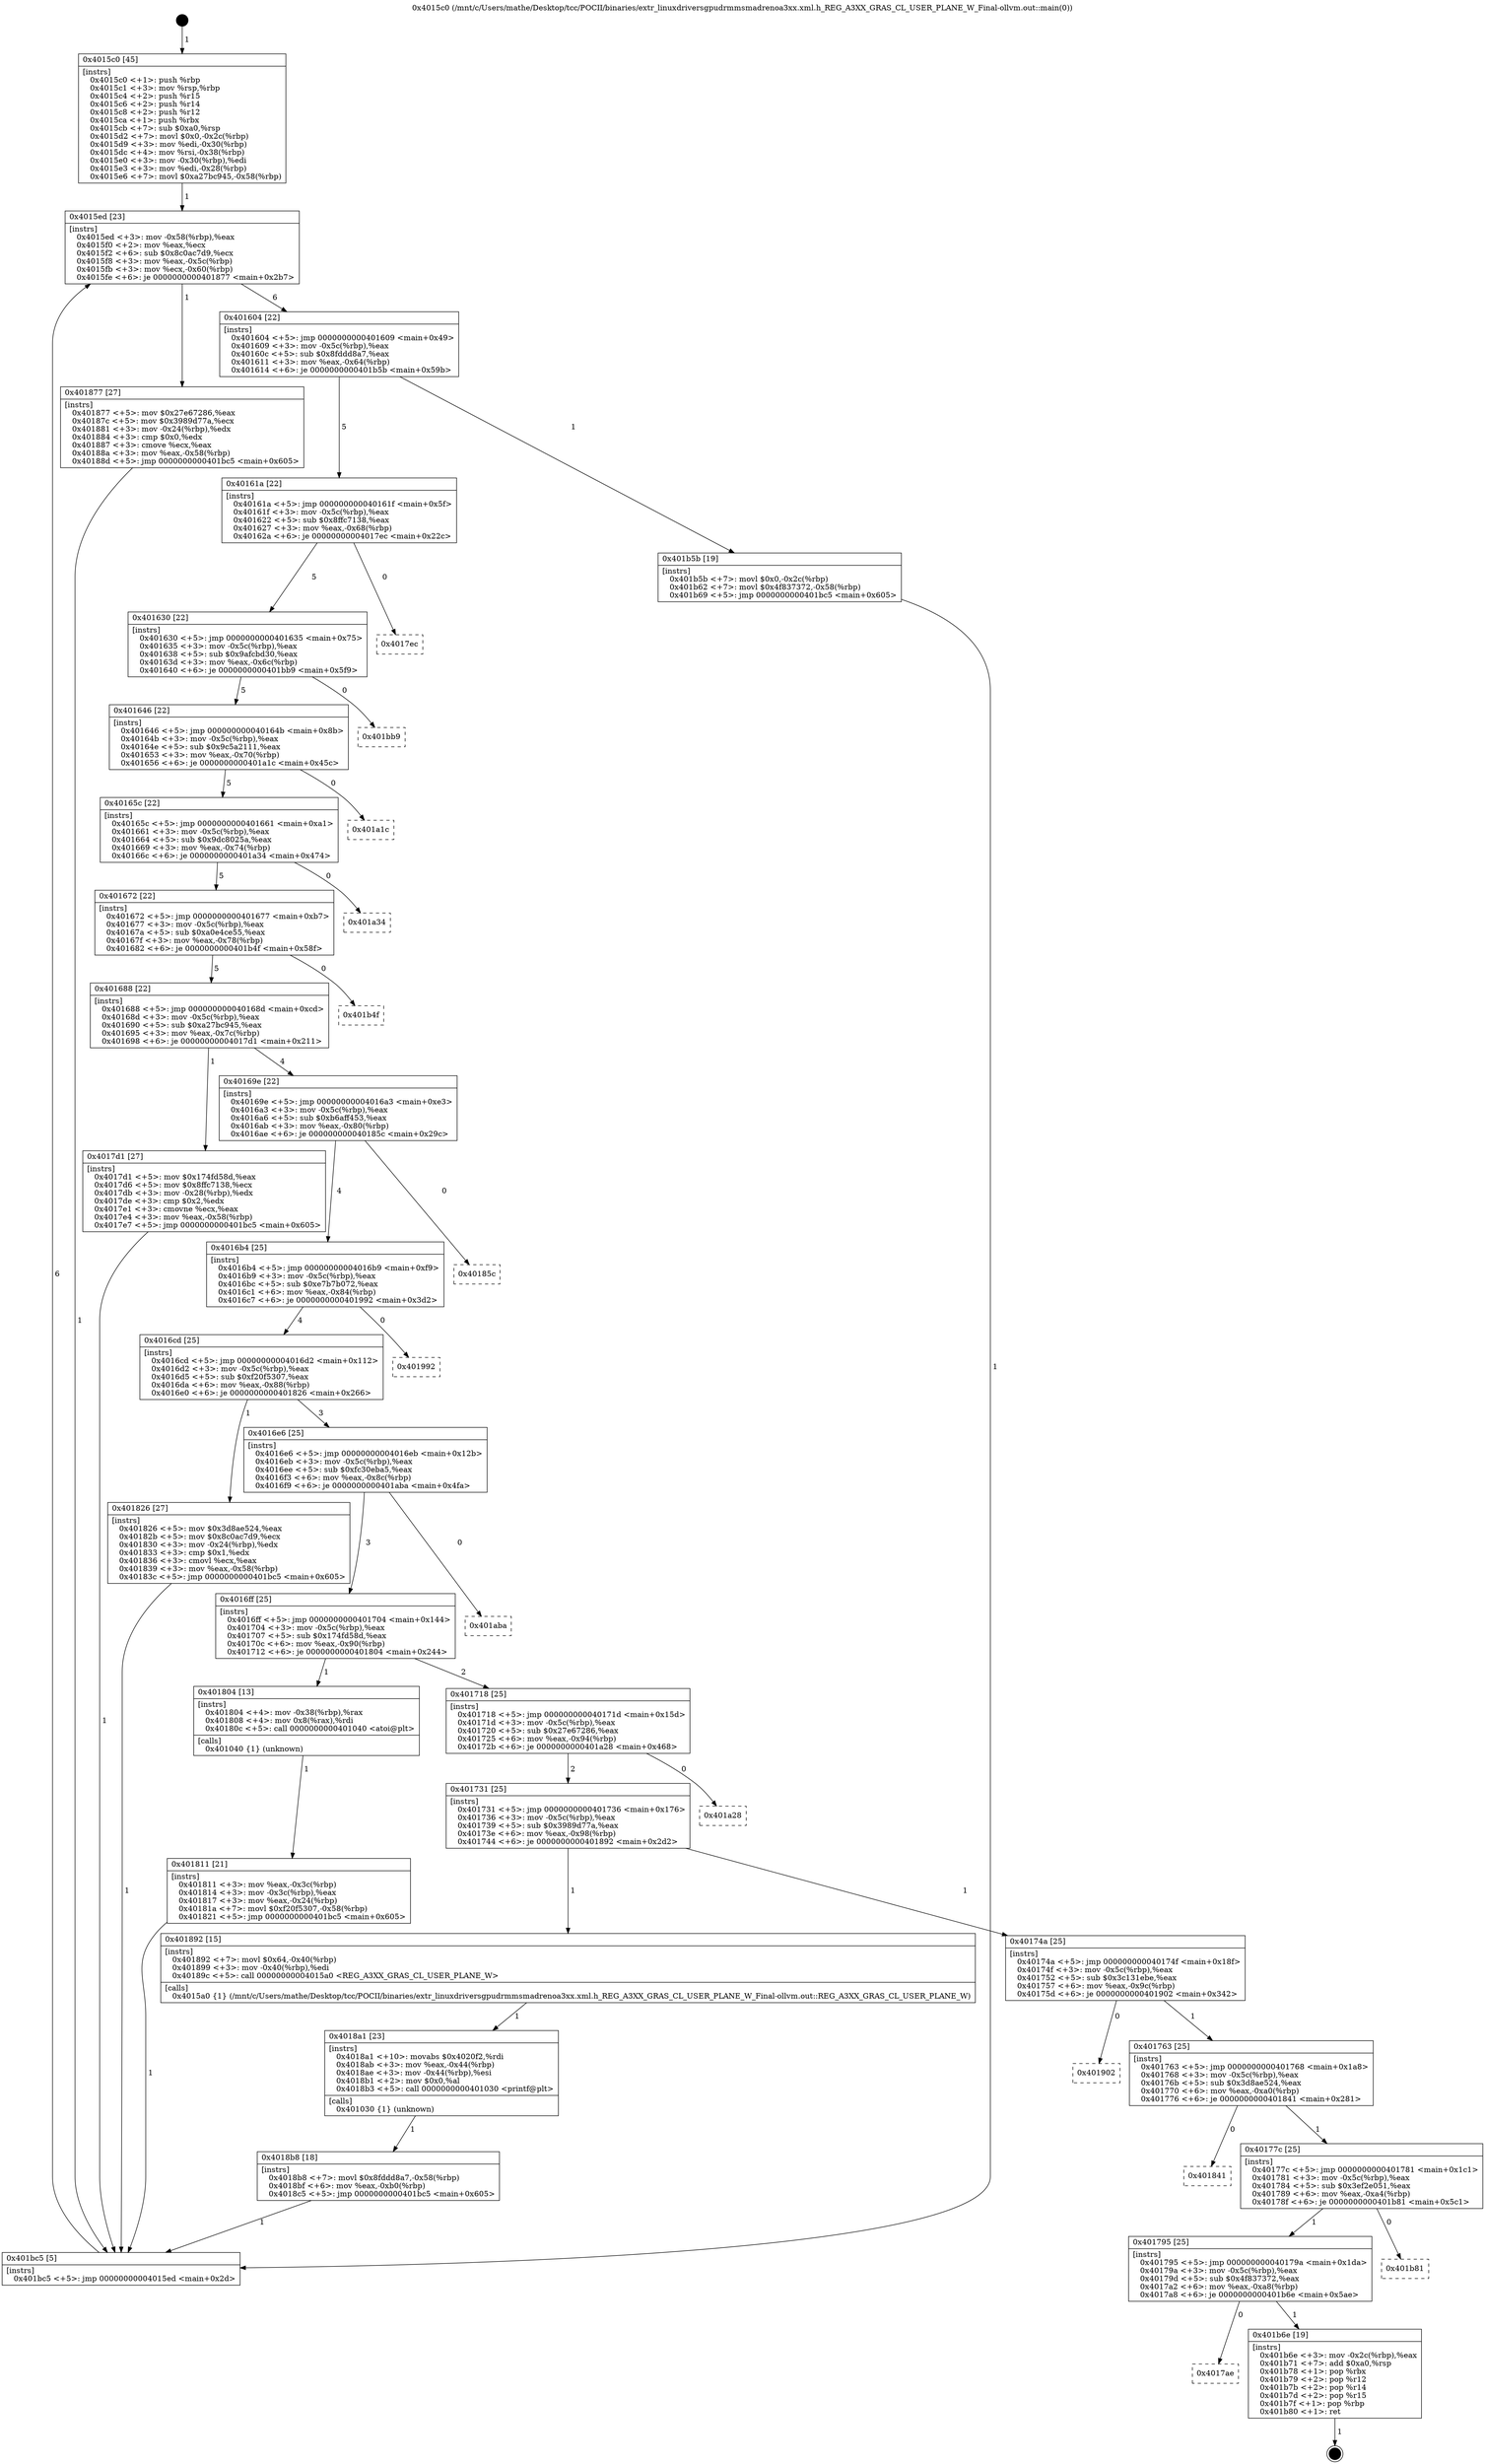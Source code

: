 digraph "0x4015c0" {
  label = "0x4015c0 (/mnt/c/Users/mathe/Desktop/tcc/POCII/binaries/extr_linuxdriversgpudrmmsmadrenoa3xx.xml.h_REG_A3XX_GRAS_CL_USER_PLANE_W_Final-ollvm.out::main(0))"
  labelloc = "t"
  node[shape=record]

  Entry [label="",width=0.3,height=0.3,shape=circle,fillcolor=black,style=filled]
  "0x4015ed" [label="{
     0x4015ed [23]\l
     | [instrs]\l
     &nbsp;&nbsp;0x4015ed \<+3\>: mov -0x58(%rbp),%eax\l
     &nbsp;&nbsp;0x4015f0 \<+2\>: mov %eax,%ecx\l
     &nbsp;&nbsp;0x4015f2 \<+6\>: sub $0x8c0ac7d9,%ecx\l
     &nbsp;&nbsp;0x4015f8 \<+3\>: mov %eax,-0x5c(%rbp)\l
     &nbsp;&nbsp;0x4015fb \<+3\>: mov %ecx,-0x60(%rbp)\l
     &nbsp;&nbsp;0x4015fe \<+6\>: je 0000000000401877 \<main+0x2b7\>\l
  }"]
  "0x401877" [label="{
     0x401877 [27]\l
     | [instrs]\l
     &nbsp;&nbsp;0x401877 \<+5\>: mov $0x27e67286,%eax\l
     &nbsp;&nbsp;0x40187c \<+5\>: mov $0x3989d77a,%ecx\l
     &nbsp;&nbsp;0x401881 \<+3\>: mov -0x24(%rbp),%edx\l
     &nbsp;&nbsp;0x401884 \<+3\>: cmp $0x0,%edx\l
     &nbsp;&nbsp;0x401887 \<+3\>: cmove %ecx,%eax\l
     &nbsp;&nbsp;0x40188a \<+3\>: mov %eax,-0x58(%rbp)\l
     &nbsp;&nbsp;0x40188d \<+5\>: jmp 0000000000401bc5 \<main+0x605\>\l
  }"]
  "0x401604" [label="{
     0x401604 [22]\l
     | [instrs]\l
     &nbsp;&nbsp;0x401604 \<+5\>: jmp 0000000000401609 \<main+0x49\>\l
     &nbsp;&nbsp;0x401609 \<+3\>: mov -0x5c(%rbp),%eax\l
     &nbsp;&nbsp;0x40160c \<+5\>: sub $0x8fddd8a7,%eax\l
     &nbsp;&nbsp;0x401611 \<+3\>: mov %eax,-0x64(%rbp)\l
     &nbsp;&nbsp;0x401614 \<+6\>: je 0000000000401b5b \<main+0x59b\>\l
  }"]
  Exit [label="",width=0.3,height=0.3,shape=circle,fillcolor=black,style=filled,peripheries=2]
  "0x401b5b" [label="{
     0x401b5b [19]\l
     | [instrs]\l
     &nbsp;&nbsp;0x401b5b \<+7\>: movl $0x0,-0x2c(%rbp)\l
     &nbsp;&nbsp;0x401b62 \<+7\>: movl $0x4f837372,-0x58(%rbp)\l
     &nbsp;&nbsp;0x401b69 \<+5\>: jmp 0000000000401bc5 \<main+0x605\>\l
  }"]
  "0x40161a" [label="{
     0x40161a [22]\l
     | [instrs]\l
     &nbsp;&nbsp;0x40161a \<+5\>: jmp 000000000040161f \<main+0x5f\>\l
     &nbsp;&nbsp;0x40161f \<+3\>: mov -0x5c(%rbp),%eax\l
     &nbsp;&nbsp;0x401622 \<+5\>: sub $0x8ffc7138,%eax\l
     &nbsp;&nbsp;0x401627 \<+3\>: mov %eax,-0x68(%rbp)\l
     &nbsp;&nbsp;0x40162a \<+6\>: je 00000000004017ec \<main+0x22c\>\l
  }"]
  "0x4017ae" [label="{
     0x4017ae\l
  }", style=dashed]
  "0x4017ec" [label="{
     0x4017ec\l
  }", style=dashed]
  "0x401630" [label="{
     0x401630 [22]\l
     | [instrs]\l
     &nbsp;&nbsp;0x401630 \<+5\>: jmp 0000000000401635 \<main+0x75\>\l
     &nbsp;&nbsp;0x401635 \<+3\>: mov -0x5c(%rbp),%eax\l
     &nbsp;&nbsp;0x401638 \<+5\>: sub $0x9afcbd30,%eax\l
     &nbsp;&nbsp;0x40163d \<+3\>: mov %eax,-0x6c(%rbp)\l
     &nbsp;&nbsp;0x401640 \<+6\>: je 0000000000401bb9 \<main+0x5f9\>\l
  }"]
  "0x401b6e" [label="{
     0x401b6e [19]\l
     | [instrs]\l
     &nbsp;&nbsp;0x401b6e \<+3\>: mov -0x2c(%rbp),%eax\l
     &nbsp;&nbsp;0x401b71 \<+7\>: add $0xa0,%rsp\l
     &nbsp;&nbsp;0x401b78 \<+1\>: pop %rbx\l
     &nbsp;&nbsp;0x401b79 \<+2\>: pop %r12\l
     &nbsp;&nbsp;0x401b7b \<+2\>: pop %r14\l
     &nbsp;&nbsp;0x401b7d \<+2\>: pop %r15\l
     &nbsp;&nbsp;0x401b7f \<+1\>: pop %rbp\l
     &nbsp;&nbsp;0x401b80 \<+1\>: ret\l
  }"]
  "0x401bb9" [label="{
     0x401bb9\l
  }", style=dashed]
  "0x401646" [label="{
     0x401646 [22]\l
     | [instrs]\l
     &nbsp;&nbsp;0x401646 \<+5\>: jmp 000000000040164b \<main+0x8b\>\l
     &nbsp;&nbsp;0x40164b \<+3\>: mov -0x5c(%rbp),%eax\l
     &nbsp;&nbsp;0x40164e \<+5\>: sub $0x9c5a2111,%eax\l
     &nbsp;&nbsp;0x401653 \<+3\>: mov %eax,-0x70(%rbp)\l
     &nbsp;&nbsp;0x401656 \<+6\>: je 0000000000401a1c \<main+0x45c\>\l
  }"]
  "0x401795" [label="{
     0x401795 [25]\l
     | [instrs]\l
     &nbsp;&nbsp;0x401795 \<+5\>: jmp 000000000040179a \<main+0x1da\>\l
     &nbsp;&nbsp;0x40179a \<+3\>: mov -0x5c(%rbp),%eax\l
     &nbsp;&nbsp;0x40179d \<+5\>: sub $0x4f837372,%eax\l
     &nbsp;&nbsp;0x4017a2 \<+6\>: mov %eax,-0xa8(%rbp)\l
     &nbsp;&nbsp;0x4017a8 \<+6\>: je 0000000000401b6e \<main+0x5ae\>\l
  }"]
  "0x401a1c" [label="{
     0x401a1c\l
  }", style=dashed]
  "0x40165c" [label="{
     0x40165c [22]\l
     | [instrs]\l
     &nbsp;&nbsp;0x40165c \<+5\>: jmp 0000000000401661 \<main+0xa1\>\l
     &nbsp;&nbsp;0x401661 \<+3\>: mov -0x5c(%rbp),%eax\l
     &nbsp;&nbsp;0x401664 \<+5\>: sub $0x9dc8025a,%eax\l
     &nbsp;&nbsp;0x401669 \<+3\>: mov %eax,-0x74(%rbp)\l
     &nbsp;&nbsp;0x40166c \<+6\>: je 0000000000401a34 \<main+0x474\>\l
  }"]
  "0x401b81" [label="{
     0x401b81\l
  }", style=dashed]
  "0x401a34" [label="{
     0x401a34\l
  }", style=dashed]
  "0x401672" [label="{
     0x401672 [22]\l
     | [instrs]\l
     &nbsp;&nbsp;0x401672 \<+5\>: jmp 0000000000401677 \<main+0xb7\>\l
     &nbsp;&nbsp;0x401677 \<+3\>: mov -0x5c(%rbp),%eax\l
     &nbsp;&nbsp;0x40167a \<+5\>: sub $0xa0e4ce55,%eax\l
     &nbsp;&nbsp;0x40167f \<+3\>: mov %eax,-0x78(%rbp)\l
     &nbsp;&nbsp;0x401682 \<+6\>: je 0000000000401b4f \<main+0x58f\>\l
  }"]
  "0x40177c" [label="{
     0x40177c [25]\l
     | [instrs]\l
     &nbsp;&nbsp;0x40177c \<+5\>: jmp 0000000000401781 \<main+0x1c1\>\l
     &nbsp;&nbsp;0x401781 \<+3\>: mov -0x5c(%rbp),%eax\l
     &nbsp;&nbsp;0x401784 \<+5\>: sub $0x3ef2e051,%eax\l
     &nbsp;&nbsp;0x401789 \<+6\>: mov %eax,-0xa4(%rbp)\l
     &nbsp;&nbsp;0x40178f \<+6\>: je 0000000000401b81 \<main+0x5c1\>\l
  }"]
  "0x401b4f" [label="{
     0x401b4f\l
  }", style=dashed]
  "0x401688" [label="{
     0x401688 [22]\l
     | [instrs]\l
     &nbsp;&nbsp;0x401688 \<+5\>: jmp 000000000040168d \<main+0xcd\>\l
     &nbsp;&nbsp;0x40168d \<+3\>: mov -0x5c(%rbp),%eax\l
     &nbsp;&nbsp;0x401690 \<+5\>: sub $0xa27bc945,%eax\l
     &nbsp;&nbsp;0x401695 \<+3\>: mov %eax,-0x7c(%rbp)\l
     &nbsp;&nbsp;0x401698 \<+6\>: je 00000000004017d1 \<main+0x211\>\l
  }"]
  "0x401841" [label="{
     0x401841\l
  }", style=dashed]
  "0x4017d1" [label="{
     0x4017d1 [27]\l
     | [instrs]\l
     &nbsp;&nbsp;0x4017d1 \<+5\>: mov $0x174fd58d,%eax\l
     &nbsp;&nbsp;0x4017d6 \<+5\>: mov $0x8ffc7138,%ecx\l
     &nbsp;&nbsp;0x4017db \<+3\>: mov -0x28(%rbp),%edx\l
     &nbsp;&nbsp;0x4017de \<+3\>: cmp $0x2,%edx\l
     &nbsp;&nbsp;0x4017e1 \<+3\>: cmovne %ecx,%eax\l
     &nbsp;&nbsp;0x4017e4 \<+3\>: mov %eax,-0x58(%rbp)\l
     &nbsp;&nbsp;0x4017e7 \<+5\>: jmp 0000000000401bc5 \<main+0x605\>\l
  }"]
  "0x40169e" [label="{
     0x40169e [22]\l
     | [instrs]\l
     &nbsp;&nbsp;0x40169e \<+5\>: jmp 00000000004016a3 \<main+0xe3\>\l
     &nbsp;&nbsp;0x4016a3 \<+3\>: mov -0x5c(%rbp),%eax\l
     &nbsp;&nbsp;0x4016a6 \<+5\>: sub $0xb6aff453,%eax\l
     &nbsp;&nbsp;0x4016ab \<+3\>: mov %eax,-0x80(%rbp)\l
     &nbsp;&nbsp;0x4016ae \<+6\>: je 000000000040185c \<main+0x29c\>\l
  }"]
  "0x401bc5" [label="{
     0x401bc5 [5]\l
     | [instrs]\l
     &nbsp;&nbsp;0x401bc5 \<+5\>: jmp 00000000004015ed \<main+0x2d\>\l
  }"]
  "0x4015c0" [label="{
     0x4015c0 [45]\l
     | [instrs]\l
     &nbsp;&nbsp;0x4015c0 \<+1\>: push %rbp\l
     &nbsp;&nbsp;0x4015c1 \<+3\>: mov %rsp,%rbp\l
     &nbsp;&nbsp;0x4015c4 \<+2\>: push %r15\l
     &nbsp;&nbsp;0x4015c6 \<+2\>: push %r14\l
     &nbsp;&nbsp;0x4015c8 \<+2\>: push %r12\l
     &nbsp;&nbsp;0x4015ca \<+1\>: push %rbx\l
     &nbsp;&nbsp;0x4015cb \<+7\>: sub $0xa0,%rsp\l
     &nbsp;&nbsp;0x4015d2 \<+7\>: movl $0x0,-0x2c(%rbp)\l
     &nbsp;&nbsp;0x4015d9 \<+3\>: mov %edi,-0x30(%rbp)\l
     &nbsp;&nbsp;0x4015dc \<+4\>: mov %rsi,-0x38(%rbp)\l
     &nbsp;&nbsp;0x4015e0 \<+3\>: mov -0x30(%rbp),%edi\l
     &nbsp;&nbsp;0x4015e3 \<+3\>: mov %edi,-0x28(%rbp)\l
     &nbsp;&nbsp;0x4015e6 \<+7\>: movl $0xa27bc945,-0x58(%rbp)\l
  }"]
  "0x401763" [label="{
     0x401763 [25]\l
     | [instrs]\l
     &nbsp;&nbsp;0x401763 \<+5\>: jmp 0000000000401768 \<main+0x1a8\>\l
     &nbsp;&nbsp;0x401768 \<+3\>: mov -0x5c(%rbp),%eax\l
     &nbsp;&nbsp;0x40176b \<+5\>: sub $0x3d8ae524,%eax\l
     &nbsp;&nbsp;0x401770 \<+6\>: mov %eax,-0xa0(%rbp)\l
     &nbsp;&nbsp;0x401776 \<+6\>: je 0000000000401841 \<main+0x281\>\l
  }"]
  "0x40185c" [label="{
     0x40185c\l
  }", style=dashed]
  "0x4016b4" [label="{
     0x4016b4 [25]\l
     | [instrs]\l
     &nbsp;&nbsp;0x4016b4 \<+5\>: jmp 00000000004016b9 \<main+0xf9\>\l
     &nbsp;&nbsp;0x4016b9 \<+3\>: mov -0x5c(%rbp),%eax\l
     &nbsp;&nbsp;0x4016bc \<+5\>: sub $0xe7b7b072,%eax\l
     &nbsp;&nbsp;0x4016c1 \<+6\>: mov %eax,-0x84(%rbp)\l
     &nbsp;&nbsp;0x4016c7 \<+6\>: je 0000000000401992 \<main+0x3d2\>\l
  }"]
  "0x401902" [label="{
     0x401902\l
  }", style=dashed]
  "0x401992" [label="{
     0x401992\l
  }", style=dashed]
  "0x4016cd" [label="{
     0x4016cd [25]\l
     | [instrs]\l
     &nbsp;&nbsp;0x4016cd \<+5\>: jmp 00000000004016d2 \<main+0x112\>\l
     &nbsp;&nbsp;0x4016d2 \<+3\>: mov -0x5c(%rbp),%eax\l
     &nbsp;&nbsp;0x4016d5 \<+5\>: sub $0xf20f5307,%eax\l
     &nbsp;&nbsp;0x4016da \<+6\>: mov %eax,-0x88(%rbp)\l
     &nbsp;&nbsp;0x4016e0 \<+6\>: je 0000000000401826 \<main+0x266\>\l
  }"]
  "0x4018b8" [label="{
     0x4018b8 [18]\l
     | [instrs]\l
     &nbsp;&nbsp;0x4018b8 \<+7\>: movl $0x8fddd8a7,-0x58(%rbp)\l
     &nbsp;&nbsp;0x4018bf \<+6\>: mov %eax,-0xb0(%rbp)\l
     &nbsp;&nbsp;0x4018c5 \<+5\>: jmp 0000000000401bc5 \<main+0x605\>\l
  }"]
  "0x401826" [label="{
     0x401826 [27]\l
     | [instrs]\l
     &nbsp;&nbsp;0x401826 \<+5\>: mov $0x3d8ae524,%eax\l
     &nbsp;&nbsp;0x40182b \<+5\>: mov $0x8c0ac7d9,%ecx\l
     &nbsp;&nbsp;0x401830 \<+3\>: mov -0x24(%rbp),%edx\l
     &nbsp;&nbsp;0x401833 \<+3\>: cmp $0x1,%edx\l
     &nbsp;&nbsp;0x401836 \<+3\>: cmovl %ecx,%eax\l
     &nbsp;&nbsp;0x401839 \<+3\>: mov %eax,-0x58(%rbp)\l
     &nbsp;&nbsp;0x40183c \<+5\>: jmp 0000000000401bc5 \<main+0x605\>\l
  }"]
  "0x4016e6" [label="{
     0x4016e6 [25]\l
     | [instrs]\l
     &nbsp;&nbsp;0x4016e6 \<+5\>: jmp 00000000004016eb \<main+0x12b\>\l
     &nbsp;&nbsp;0x4016eb \<+3\>: mov -0x5c(%rbp),%eax\l
     &nbsp;&nbsp;0x4016ee \<+5\>: sub $0xfc30eba5,%eax\l
     &nbsp;&nbsp;0x4016f3 \<+6\>: mov %eax,-0x8c(%rbp)\l
     &nbsp;&nbsp;0x4016f9 \<+6\>: je 0000000000401aba \<main+0x4fa\>\l
  }"]
  "0x4018a1" [label="{
     0x4018a1 [23]\l
     | [instrs]\l
     &nbsp;&nbsp;0x4018a1 \<+10\>: movabs $0x4020f2,%rdi\l
     &nbsp;&nbsp;0x4018ab \<+3\>: mov %eax,-0x44(%rbp)\l
     &nbsp;&nbsp;0x4018ae \<+3\>: mov -0x44(%rbp),%esi\l
     &nbsp;&nbsp;0x4018b1 \<+2\>: mov $0x0,%al\l
     &nbsp;&nbsp;0x4018b3 \<+5\>: call 0000000000401030 \<printf@plt\>\l
     | [calls]\l
     &nbsp;&nbsp;0x401030 \{1\} (unknown)\l
  }"]
  "0x401aba" [label="{
     0x401aba\l
  }", style=dashed]
  "0x4016ff" [label="{
     0x4016ff [25]\l
     | [instrs]\l
     &nbsp;&nbsp;0x4016ff \<+5\>: jmp 0000000000401704 \<main+0x144\>\l
     &nbsp;&nbsp;0x401704 \<+3\>: mov -0x5c(%rbp),%eax\l
     &nbsp;&nbsp;0x401707 \<+5\>: sub $0x174fd58d,%eax\l
     &nbsp;&nbsp;0x40170c \<+6\>: mov %eax,-0x90(%rbp)\l
     &nbsp;&nbsp;0x401712 \<+6\>: je 0000000000401804 \<main+0x244\>\l
  }"]
  "0x40174a" [label="{
     0x40174a [25]\l
     | [instrs]\l
     &nbsp;&nbsp;0x40174a \<+5\>: jmp 000000000040174f \<main+0x18f\>\l
     &nbsp;&nbsp;0x40174f \<+3\>: mov -0x5c(%rbp),%eax\l
     &nbsp;&nbsp;0x401752 \<+5\>: sub $0x3c131ebe,%eax\l
     &nbsp;&nbsp;0x401757 \<+6\>: mov %eax,-0x9c(%rbp)\l
     &nbsp;&nbsp;0x40175d \<+6\>: je 0000000000401902 \<main+0x342\>\l
  }"]
  "0x401804" [label="{
     0x401804 [13]\l
     | [instrs]\l
     &nbsp;&nbsp;0x401804 \<+4\>: mov -0x38(%rbp),%rax\l
     &nbsp;&nbsp;0x401808 \<+4\>: mov 0x8(%rax),%rdi\l
     &nbsp;&nbsp;0x40180c \<+5\>: call 0000000000401040 \<atoi@plt\>\l
     | [calls]\l
     &nbsp;&nbsp;0x401040 \{1\} (unknown)\l
  }"]
  "0x401718" [label="{
     0x401718 [25]\l
     | [instrs]\l
     &nbsp;&nbsp;0x401718 \<+5\>: jmp 000000000040171d \<main+0x15d\>\l
     &nbsp;&nbsp;0x40171d \<+3\>: mov -0x5c(%rbp),%eax\l
     &nbsp;&nbsp;0x401720 \<+5\>: sub $0x27e67286,%eax\l
     &nbsp;&nbsp;0x401725 \<+6\>: mov %eax,-0x94(%rbp)\l
     &nbsp;&nbsp;0x40172b \<+6\>: je 0000000000401a28 \<main+0x468\>\l
  }"]
  "0x401811" [label="{
     0x401811 [21]\l
     | [instrs]\l
     &nbsp;&nbsp;0x401811 \<+3\>: mov %eax,-0x3c(%rbp)\l
     &nbsp;&nbsp;0x401814 \<+3\>: mov -0x3c(%rbp),%eax\l
     &nbsp;&nbsp;0x401817 \<+3\>: mov %eax,-0x24(%rbp)\l
     &nbsp;&nbsp;0x40181a \<+7\>: movl $0xf20f5307,-0x58(%rbp)\l
     &nbsp;&nbsp;0x401821 \<+5\>: jmp 0000000000401bc5 \<main+0x605\>\l
  }"]
  "0x401892" [label="{
     0x401892 [15]\l
     | [instrs]\l
     &nbsp;&nbsp;0x401892 \<+7\>: movl $0x64,-0x40(%rbp)\l
     &nbsp;&nbsp;0x401899 \<+3\>: mov -0x40(%rbp),%edi\l
     &nbsp;&nbsp;0x40189c \<+5\>: call 00000000004015a0 \<REG_A3XX_GRAS_CL_USER_PLANE_W\>\l
     | [calls]\l
     &nbsp;&nbsp;0x4015a0 \{1\} (/mnt/c/Users/mathe/Desktop/tcc/POCII/binaries/extr_linuxdriversgpudrmmsmadrenoa3xx.xml.h_REG_A3XX_GRAS_CL_USER_PLANE_W_Final-ollvm.out::REG_A3XX_GRAS_CL_USER_PLANE_W)\l
  }"]
  "0x401a28" [label="{
     0x401a28\l
  }", style=dashed]
  "0x401731" [label="{
     0x401731 [25]\l
     | [instrs]\l
     &nbsp;&nbsp;0x401731 \<+5\>: jmp 0000000000401736 \<main+0x176\>\l
     &nbsp;&nbsp;0x401736 \<+3\>: mov -0x5c(%rbp),%eax\l
     &nbsp;&nbsp;0x401739 \<+5\>: sub $0x3989d77a,%eax\l
     &nbsp;&nbsp;0x40173e \<+6\>: mov %eax,-0x98(%rbp)\l
     &nbsp;&nbsp;0x401744 \<+6\>: je 0000000000401892 \<main+0x2d2\>\l
  }"]
  Entry -> "0x4015c0" [label=" 1"]
  "0x4015ed" -> "0x401877" [label=" 1"]
  "0x4015ed" -> "0x401604" [label=" 6"]
  "0x401b6e" -> Exit [label=" 1"]
  "0x401604" -> "0x401b5b" [label=" 1"]
  "0x401604" -> "0x40161a" [label=" 5"]
  "0x401795" -> "0x4017ae" [label=" 0"]
  "0x40161a" -> "0x4017ec" [label=" 0"]
  "0x40161a" -> "0x401630" [label=" 5"]
  "0x401795" -> "0x401b6e" [label=" 1"]
  "0x401630" -> "0x401bb9" [label=" 0"]
  "0x401630" -> "0x401646" [label=" 5"]
  "0x40177c" -> "0x401795" [label=" 1"]
  "0x401646" -> "0x401a1c" [label=" 0"]
  "0x401646" -> "0x40165c" [label=" 5"]
  "0x40177c" -> "0x401b81" [label=" 0"]
  "0x40165c" -> "0x401a34" [label=" 0"]
  "0x40165c" -> "0x401672" [label=" 5"]
  "0x401763" -> "0x40177c" [label=" 1"]
  "0x401672" -> "0x401b4f" [label=" 0"]
  "0x401672" -> "0x401688" [label=" 5"]
  "0x401763" -> "0x401841" [label=" 0"]
  "0x401688" -> "0x4017d1" [label=" 1"]
  "0x401688" -> "0x40169e" [label=" 4"]
  "0x4017d1" -> "0x401bc5" [label=" 1"]
  "0x4015c0" -> "0x4015ed" [label=" 1"]
  "0x401bc5" -> "0x4015ed" [label=" 6"]
  "0x40174a" -> "0x401763" [label=" 1"]
  "0x40169e" -> "0x40185c" [label=" 0"]
  "0x40169e" -> "0x4016b4" [label=" 4"]
  "0x40174a" -> "0x401902" [label=" 0"]
  "0x4016b4" -> "0x401992" [label=" 0"]
  "0x4016b4" -> "0x4016cd" [label=" 4"]
  "0x401b5b" -> "0x401bc5" [label=" 1"]
  "0x4016cd" -> "0x401826" [label=" 1"]
  "0x4016cd" -> "0x4016e6" [label=" 3"]
  "0x4018b8" -> "0x401bc5" [label=" 1"]
  "0x4016e6" -> "0x401aba" [label=" 0"]
  "0x4016e6" -> "0x4016ff" [label=" 3"]
  "0x4018a1" -> "0x4018b8" [label=" 1"]
  "0x4016ff" -> "0x401804" [label=" 1"]
  "0x4016ff" -> "0x401718" [label=" 2"]
  "0x401804" -> "0x401811" [label=" 1"]
  "0x401811" -> "0x401bc5" [label=" 1"]
  "0x401826" -> "0x401bc5" [label=" 1"]
  "0x401877" -> "0x401bc5" [label=" 1"]
  "0x401892" -> "0x4018a1" [label=" 1"]
  "0x401718" -> "0x401a28" [label=" 0"]
  "0x401718" -> "0x401731" [label=" 2"]
  "0x401731" -> "0x40174a" [label=" 1"]
  "0x401731" -> "0x401892" [label=" 1"]
}
